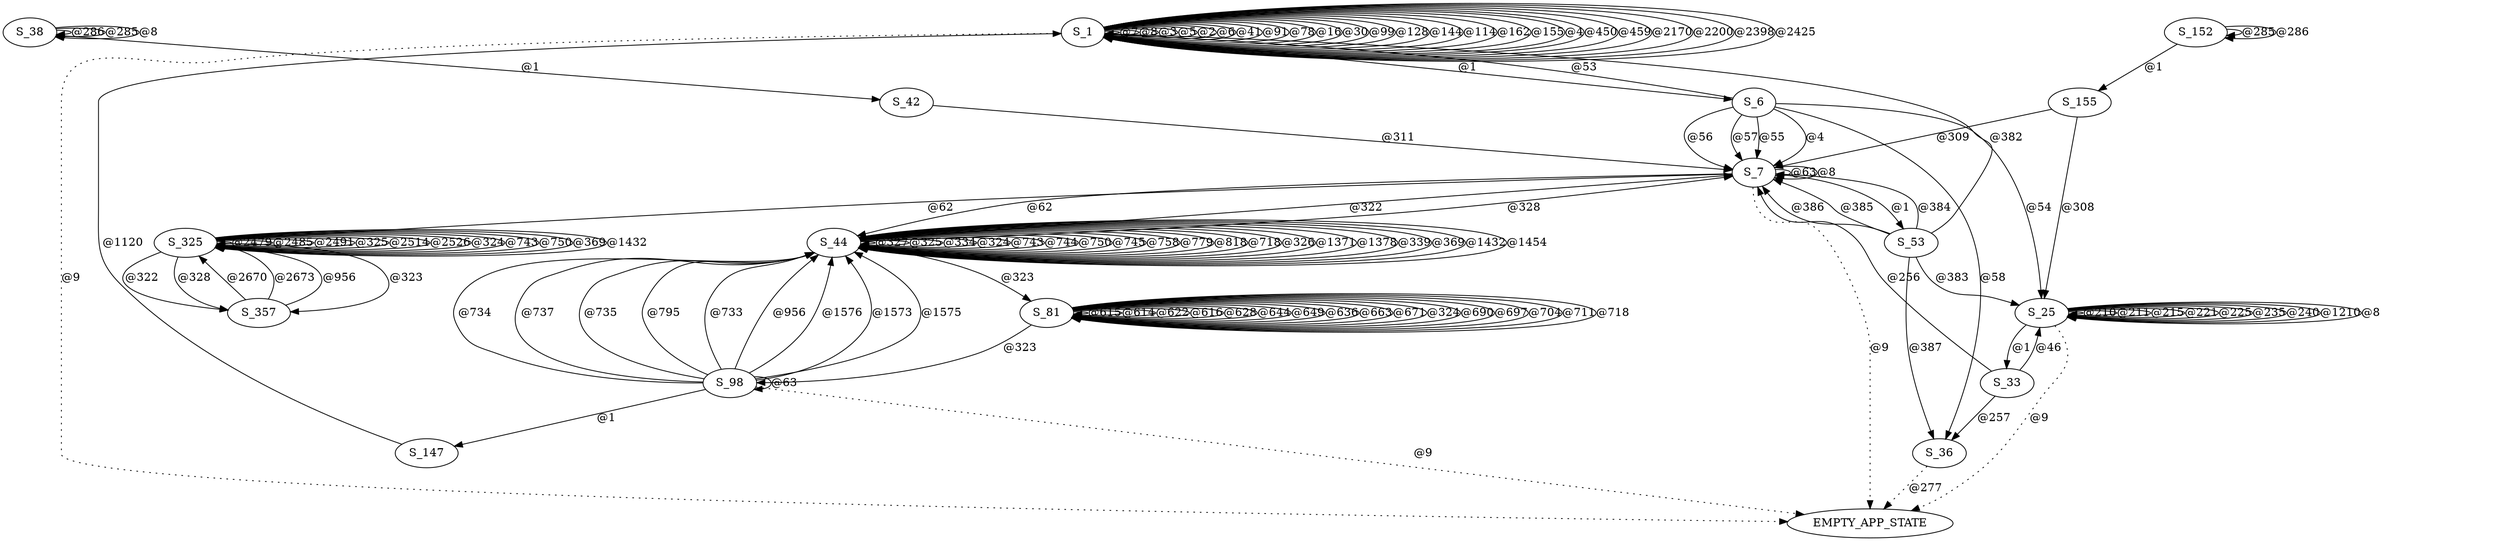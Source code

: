 digraph graphtest {
  S_1 -> S_1  [ label="@7"] ;
  S_1 -> S_1  [ label="@8"] ;
  S_1 -> S_1  [ label="@3"] ;
  S_1 -> S_1  [ label="@5"] ;
  S_1 -> S_6  [ label="@1"] ;
  S_1 -> S_1  [ label="@2"] ;
  S_1 -> S_1  [ label="@6"] ;
  S_1 -> S_1  [ label="@41"] ;
  S_1 -> S_1  [ label="@91"] ;
  S_1 -> S_1  [ label="@78"] ;
  S_1 -> S_1  [ label="@16"] ;
  S_1 -> S_1  [ label="@30"] ;
  S_1 -> S_1  [ label="@99"] ;
  S_1 -> S_1  [ label="@128"] ;
  S_1 -> S_1  [ label="@144"] ;
  S_1 -> S_1  [ label="@114"] ;
  S_1 -> S_1  [ label="@162"] ;
  S_1 -> S_1  [ label="@155"] ;
  S_1 -> S_1  [ label="@4"] ;
  S_1 -> S_1  [ label="@450"] ;
  S_1 -> S_1  [ label="@459"] ;
  S_1 -> S_1  [ label="@2170"] ;
  S_1 -> S_1  [ label="@2200"] ;
  S_1 -> EMPTY_APP_STATE  [ style=dotted,label="@9"] ;
  S_1 -> S_1  [ label="@2398"] ;
  S_1 -> S_1  [ label="@2425"] ;
  S_6 -> S_7  [ label="@4"] ;
  S_6 -> S_25  [ label="@54"] ;
  S_6 -> S_1  [ label="@53"] ;
  S_6 -> S_7  [ label="@56"] ;
  S_6 -> S_36  [ label="@58"] ;
  S_6 -> S_7  [ label="@57"] ;
  S_6 -> S_7  [ label="@55"] ;
  S_7 -> EMPTY_APP_STATE  [ style=dotted,label="@9"] ;
  S_7 -> S_44  [ label="@62"] ;
  S_7 -> S_7  [ label="@63"] ;
  S_7 -> S_53  [ label="@1"] ;
  S_7 -> S_7  [ label="@8"] ;
  S_7 -> S_325  [ label="@62"] ;
  S_25 -> S_25  [ label="@210"] ;
  S_25 -> S_25  [ label="@211"] ;
  S_25 -> S_25  [ label="@215"] ;
  S_25 -> S_25  [ label="@221"] ;
  S_25 -> S_25  [ label="@225"] ;
  S_25 -> S_25  [ label="@235"] ;
  S_25 -> S_25  [ label="@240"] ;
  S_25 -> S_33  [ label="@1"] ;
  S_25 -> S_25  [ label="@1210"] ;
  S_25 -> S_25  [ label="@8"] ;
  S_25 -> EMPTY_APP_STATE  [ style=dotted,label="@9"] ;
  S_33 -> S_25  [ label="@46"] ;
  S_33 -> S_36  [ label="@257"] ;
  S_33 -> S_7  [ label="@256"] ;
  S_36 -> EMPTY_APP_STATE  [ style=dotted,label="@277"] ;
  S_38 -> S_38  [ label="@286"] ;
  S_38 -> S_38  [ label="@285"] ;
  S_38 -> S_38  [ label="@8"] ;
  S_38 -> S_42  [ label="@1"] ;
  S_42 -> S_7  [ label="@311"] ;
  S_44 -> S_44  [ label="@327"] ;
  S_44 -> S_44  [ label="@325"] ;
  S_44 -> S_44  [ label="@334"] ;
  S_44 -> S_7  [ label="@322"] ;
  S_44 -> S_44  [ label="@324"] ;
  S_44 -> S_7  [ label="@328"] ;
  S_44 -> S_81  [ label="@323"] ;
  S_44 -> S_44  [ label="@743"] ;
  S_44 -> S_44  [ label="@744"] ;
  S_44 -> S_44  [ label="@750"] ;
  S_44 -> S_44  [ label="@745"] ;
  S_44 -> S_44  [ label="@758"] ;
  S_44 -> S_44  [ label="@779"] ;
  S_44 -> S_44  [ label="@818"] ;
  S_44 -> S_44  [ label="@718"] ;
  S_44 -> S_44  [ label="@326"] ;
  S_44 -> S_44  [ label="@1371"] ;
  S_44 -> S_44  [ label="@1378"] ;
  S_44 -> S_44  [ label="@339"] ;
  S_44 -> S_44  [ label="@369"] ;
  S_44 -> S_44  [ label="@1432"] ;
  S_44 -> S_44  [ label="@1454"] ;
  S_53 -> S_7  [ label="@384"] ;
  S_53 -> S_7  [ label="@386"] ;
  S_53 -> S_7  [ label="@385"] ;
  S_53 -> S_25  [ label="@383"] ;
  S_53 -> S_36  [ label="@387"] ;
  S_53 -> S_1  [ label="@382"] ;
  S_81 -> S_81  [ label="@615"] ;
  S_81 -> S_81  [ label="@614"] ;
  S_81 -> S_81  [ label="@622"] ;
  S_81 -> S_81  [ label="@616"] ;
  S_81 -> S_81  [ label="@628"] ;
  S_81 -> S_81  [ label="@644"] ;
  S_81 -> S_81  [ label="@649"] ;
  S_81 -> S_81  [ label="@636"] ;
  S_81 -> S_81  [ label="@663"] ;
  S_81 -> S_81  [ label="@671"] ;
  S_81 -> S_81  [ label="@324"] ;
  S_81 -> S_81  [ label="@690"] ;
  S_81 -> S_81  [ label="@697"] ;
  S_81 -> S_81  [ label="@704"] ;
  S_81 -> S_81  [ label="@711"] ;
  S_81 -> S_81  [ label="@718"] ;
  S_81 -> S_98  [ label="@323"] ;
  S_98 -> S_44  [ label="@734"] ;
  S_98 -> S_44  [ label="@737"] ;
  S_98 -> S_44  [ label="@735"] ;
  S_98 -> S_44  [ label="@795"] ;
  S_98 -> S_44  [ label="@733"] ;
  S_98 -> S_44  [ label="@956"] ;
  S_98 -> S_147  [ label="@1"] ;
  S_98 -> S_44  [ label="@1576"] ;
  S_98 -> S_44  [ label="@1573"] ;
  S_98 -> S_44  [ label="@1575"] ;
  S_98 -> S_98  [ label="@63"] ;
  S_98 -> EMPTY_APP_STATE  [ style=dotted,label="@9"] ;
  S_147 -> S_1  [ label="@1120"] ;
  S_152 -> S_152  [ label="@285"] ;
  S_152 -> S_152  [ label="@286"] ;
  S_152 -> S_155  [ label="@1"] ;
  S_155 -> S_7  [ label="@309"] ;
  S_155 -> S_25  [ label="@308"] ;
  S_325 -> S_325  [ label="@2479"] ;
  S_325 -> S_325  [ label="@2485"] ;
  S_325 -> S_325  [ label="@2491"] ;
  S_325 -> S_325  [ label="@325"] ;
  S_325 -> S_325  [ label="@2514"] ;
  S_325 -> S_325  [ label="@2526"] ;
  S_325 -> S_325  [ label="@324"] ;
  S_325 -> S_325  [ label="@743"] ;
  S_325 -> S_325  [ label="@750"] ;
  S_325 -> S_325  [ label="@369"] ;
  S_325 -> S_357  [ label="@323"] ;
  S_325 -> S_357  [ label="@322"] ;
  S_325 -> S_357  [ label="@328"] ;
  S_325 -> S_325  [ label="@1432"] ;
  S_357 -> S_325  [ label="@2670"] ;
  S_357 -> S_325  [ label="@2673"] ;
  S_357 -> S_325  [ label="@956"] ;
}
